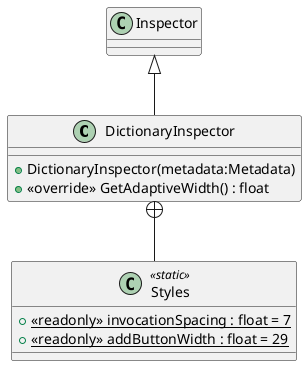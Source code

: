 @startuml
class DictionaryInspector {
    + DictionaryInspector(metadata:Metadata)
    + <<override>> GetAdaptiveWidth() : float
}
class Styles <<static>> {
    + {static} <<readonly>> invocationSpacing : float = 7
    + {static} <<readonly>> addButtonWidth : float = 29
}
Inspector <|-- DictionaryInspector
DictionaryInspector +-- Styles
@enduml
